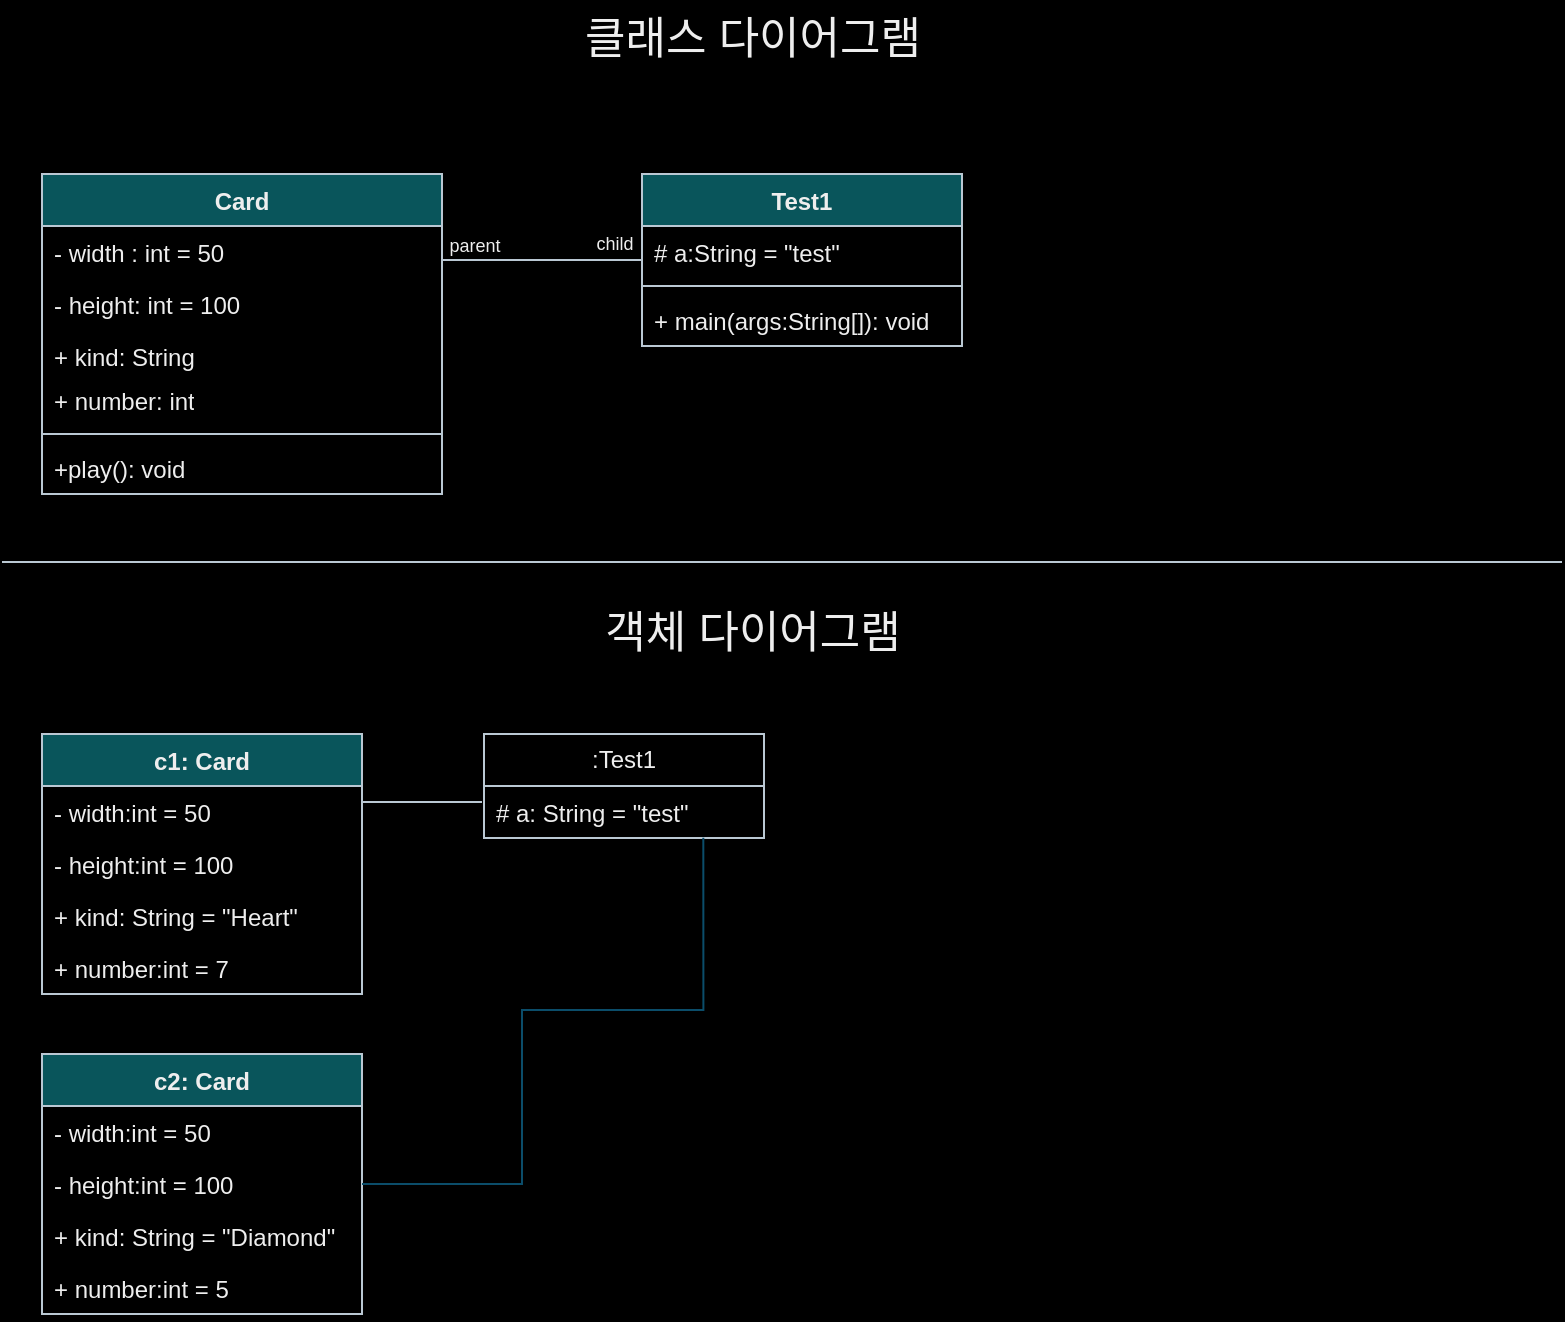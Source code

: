 <mxfile version="24.7.13">
  <diagram name="페이지-1" id="x1OhmPNYmOE4Xd_ta32v">
    <mxGraphModel dx="1235" dy="655" grid="0" gridSize="10" guides="1" tooltips="1" connect="1" arrows="1" fold="1" page="1" pageScale="1" pageWidth="827" pageHeight="1169" background="#000000" math="0" shadow="0">
      <root>
        <mxCell id="0" />
        <mxCell id="1" parent="0" />
        <mxCell id="sDIjMN1ahUBHQC2mKLVK-1" value="클래스 다이어그램" style="text;html=1;align=center;verticalAlign=middle;resizable=0;points=[];autosize=1;fillColor=none;fontSize=22;labelBackgroundColor=none;fontColor=#EEEEEE;" vertex="1" parent="1">
          <mxGeometry x="270" y="3" width="210" height="40" as="geometry" />
        </mxCell>
        <mxCell id="sDIjMN1ahUBHQC2mKLVK-2" value="Card" style="swimlane;fontStyle=1;align=center;verticalAlign=top;childLayout=stackLayout;horizontal=1;startSize=26;horizontalStack=0;resizeParent=1;resizeParentMax=0;resizeLast=0;collapsible=1;marginBottom=0;whiteSpace=wrap;html=1;labelBackgroundColor=none;fillColor=#09555B;strokeColor=#BAC8D3;fontColor=#EEEEEE;" vertex="1" parent="1">
          <mxGeometry x="20" y="90" width="200" height="160" as="geometry" />
        </mxCell>
        <mxCell id="sDIjMN1ahUBHQC2mKLVK-3" value="- width : int = 50" style="text;align=left;verticalAlign=top;spacingLeft=4;spacingRight=4;overflow=hidden;rotatable=0;points=[[0,0.5],[1,0.5]];portConstraint=eastwest;whiteSpace=wrap;html=1;labelBackgroundColor=none;fillColor=none;fontColor=#EEEEEE;" vertex="1" parent="sDIjMN1ahUBHQC2mKLVK-2">
          <mxGeometry y="26" width="200" height="26" as="geometry" />
        </mxCell>
        <mxCell id="sDIjMN1ahUBHQC2mKLVK-6" value="- height: int = 100" style="text;strokeColor=none;fillColor=none;align=left;verticalAlign=top;spacingLeft=4;spacingRight=4;overflow=hidden;rotatable=0;points=[[0,0.5],[1,0.5]];portConstraint=eastwest;whiteSpace=wrap;html=1;labelBackgroundColor=none;fontColor=#EEEEEE;" vertex="1" parent="sDIjMN1ahUBHQC2mKLVK-2">
          <mxGeometry y="52" width="200" height="26" as="geometry" />
        </mxCell>
        <mxCell id="sDIjMN1ahUBHQC2mKLVK-7" value="+ kind: String" style="text;strokeColor=none;fillColor=none;align=left;verticalAlign=top;spacingLeft=4;spacingRight=4;overflow=hidden;rotatable=0;points=[[0,0.5],[1,0.5]];portConstraint=eastwest;whiteSpace=wrap;html=1;labelBackgroundColor=none;fontColor=#EEEEEE;" vertex="1" parent="sDIjMN1ahUBHQC2mKLVK-2">
          <mxGeometry y="78" width="200" height="22" as="geometry" />
        </mxCell>
        <mxCell id="sDIjMN1ahUBHQC2mKLVK-9" value="+ number: int" style="text;strokeColor=none;fillColor=none;align=left;verticalAlign=top;spacingLeft=4;spacingRight=4;overflow=hidden;rotatable=0;points=[[0,0.5],[1,0.5]];portConstraint=eastwest;whiteSpace=wrap;html=1;labelBackgroundColor=none;fontColor=#EEEEEE;" vertex="1" parent="sDIjMN1ahUBHQC2mKLVK-2">
          <mxGeometry y="100" width="200" height="26" as="geometry" />
        </mxCell>
        <mxCell id="sDIjMN1ahUBHQC2mKLVK-4" value="" style="line;strokeWidth=1;fillColor=none;align=left;verticalAlign=middle;spacingTop=-1;spacingLeft=3;spacingRight=3;rotatable=0;labelPosition=right;points=[];portConstraint=eastwest;labelBackgroundColor=none;strokeColor=#BAC8D3;fontColor=#EEEEEE;" vertex="1" parent="sDIjMN1ahUBHQC2mKLVK-2">
          <mxGeometry y="126" width="200" height="8" as="geometry" />
        </mxCell>
        <mxCell id="sDIjMN1ahUBHQC2mKLVK-5" value="+play(): void" style="text;strokeColor=none;fillColor=none;align=left;verticalAlign=top;spacingLeft=4;spacingRight=4;overflow=hidden;rotatable=0;points=[[0,0.5],[1,0.5]];portConstraint=eastwest;whiteSpace=wrap;html=1;labelBackgroundColor=none;fontColor=#EEEEEE;" vertex="1" parent="sDIjMN1ahUBHQC2mKLVK-2">
          <mxGeometry y="134" width="200" height="26" as="geometry" />
        </mxCell>
        <mxCell id="sDIjMN1ahUBHQC2mKLVK-11" value="Test1" style="swimlane;fontStyle=1;align=center;verticalAlign=top;childLayout=stackLayout;horizontal=1;startSize=26;horizontalStack=0;resizeParent=1;resizeParentMax=0;resizeLast=0;collapsible=1;marginBottom=0;whiteSpace=wrap;html=1;labelBackgroundColor=none;fillColor=#09555B;strokeColor=#BAC8D3;fontColor=#EEEEEE;" vertex="1" parent="1">
          <mxGeometry x="320" y="90" width="160" height="86" as="geometry" />
        </mxCell>
        <mxCell id="sDIjMN1ahUBHQC2mKLVK-12" value="# a:String = &quot;test&quot;" style="text;strokeColor=none;fillColor=none;align=left;verticalAlign=top;spacingLeft=4;spacingRight=4;overflow=hidden;rotatable=0;points=[[0,0.5],[1,0.5]];portConstraint=eastwest;whiteSpace=wrap;html=1;labelBackgroundColor=none;fontColor=#EEEEEE;" vertex="1" parent="sDIjMN1ahUBHQC2mKLVK-11">
          <mxGeometry y="26" width="160" height="26" as="geometry" />
        </mxCell>
        <mxCell id="sDIjMN1ahUBHQC2mKLVK-13" value="" style="line;strokeWidth=1;fillColor=none;align=left;verticalAlign=middle;spacingTop=-1;spacingLeft=3;spacingRight=3;rotatable=0;labelPosition=right;points=[];portConstraint=eastwest;labelBackgroundColor=none;strokeColor=#BAC8D3;fontColor=#EEEEEE;" vertex="1" parent="sDIjMN1ahUBHQC2mKLVK-11">
          <mxGeometry y="52" width="160" height="8" as="geometry" />
        </mxCell>
        <mxCell id="sDIjMN1ahUBHQC2mKLVK-14" value="+ main(args:String[]): void" style="text;strokeColor=none;fillColor=none;align=left;verticalAlign=top;spacingLeft=4;spacingRight=4;overflow=hidden;rotatable=0;points=[[0,0.5],[1,0.5]];portConstraint=eastwest;whiteSpace=wrap;html=1;labelBackgroundColor=none;fontColor=#EEEEEE;" vertex="1" parent="sDIjMN1ahUBHQC2mKLVK-11">
          <mxGeometry y="60" width="160" height="26" as="geometry" />
        </mxCell>
        <mxCell id="sDIjMN1ahUBHQC2mKLVK-15" value="" style="line;strokeWidth=1;fillColor=none;align=left;verticalAlign=middle;spacingTop=-1;spacingLeft=3;spacingRight=3;rotatable=0;labelPosition=right;points=[];portConstraint=eastwest;labelBackgroundColor=none;strokeColor=#BAC8D3;fontColor=#EEEEEE;" vertex="1" parent="1">
          <mxGeometry x="220" y="129" width="100" height="8" as="geometry" />
        </mxCell>
        <mxCell id="sDIjMN1ahUBHQC2mKLVK-17" value="parent" style="text;html=1;align=center;verticalAlign=middle;resizable=0;points=[];autosize=1;strokeColor=none;fillColor=none;fontSize=9;labelBackgroundColor=none;fontColor=#EEEEEE;" vertex="1" parent="1">
          <mxGeometry x="211" y="116" width="50" height="20" as="geometry" />
        </mxCell>
        <mxCell id="sDIjMN1ahUBHQC2mKLVK-19" value="child" style="text;html=1;align=center;verticalAlign=middle;resizable=0;points=[];autosize=1;strokeColor=none;fillColor=none;fontSize=9;labelBackgroundColor=none;fontColor=#EEEEEE;" vertex="1" parent="1">
          <mxGeometry x="286" y="115" width="40" height="20" as="geometry" />
        </mxCell>
        <mxCell id="sDIjMN1ahUBHQC2mKLVK-20" value="" style="line;strokeWidth=1;fillColor=none;align=left;verticalAlign=middle;spacingTop=-1;spacingLeft=3;spacingRight=3;rotatable=0;labelPosition=right;points=[];portConstraint=eastwest;labelBackgroundColor=none;strokeColor=#BAC8D3;fontColor=#EEEEEE;" vertex="1" parent="1">
          <mxGeometry y="280" width="780" height="8" as="geometry" />
        </mxCell>
        <mxCell id="sDIjMN1ahUBHQC2mKLVK-21" value="객체 다이어그램" style="text;html=1;align=center;verticalAlign=middle;resizable=0;points=[];autosize=1;fillColor=none;fontSize=22;labelBackgroundColor=none;fontColor=#EEEEEE;" vertex="1" parent="1">
          <mxGeometry x="285" y="300" width="180" height="40" as="geometry" />
        </mxCell>
        <mxCell id="sDIjMN1ahUBHQC2mKLVK-22" value="c1: Card" style="swimlane;fontStyle=1;align=center;verticalAlign=top;childLayout=stackLayout;horizontal=1;startSize=26;horizontalStack=0;resizeParent=1;resizeParentMax=0;resizeLast=0;collapsible=1;marginBottom=0;whiteSpace=wrap;html=1;labelBackgroundColor=none;fillColor=#09555B;strokeColor=#BAC8D3;fontColor=#EEEEEE;" vertex="1" parent="1">
          <mxGeometry x="20" y="370" width="160" height="130" as="geometry" />
        </mxCell>
        <mxCell id="sDIjMN1ahUBHQC2mKLVK-23" value="- width:int = 50" style="text;strokeColor=none;fillColor=none;align=left;verticalAlign=top;spacingLeft=4;spacingRight=4;overflow=hidden;rotatable=0;points=[[0,0.5],[1,0.5]];portConstraint=eastwest;whiteSpace=wrap;html=1;labelBackgroundColor=none;fontColor=#EEEEEE;" vertex="1" parent="sDIjMN1ahUBHQC2mKLVK-22">
          <mxGeometry y="26" width="160" height="26" as="geometry" />
        </mxCell>
        <mxCell id="sDIjMN1ahUBHQC2mKLVK-26" value="- height:int = 100" style="text;strokeColor=none;fillColor=none;align=left;verticalAlign=top;spacingLeft=4;spacingRight=4;overflow=hidden;rotatable=0;points=[[0,0.5],[1,0.5]];portConstraint=eastwest;whiteSpace=wrap;html=1;labelBackgroundColor=none;fontColor=#EEEEEE;" vertex="1" parent="sDIjMN1ahUBHQC2mKLVK-22">
          <mxGeometry y="52" width="160" height="26" as="geometry" />
        </mxCell>
        <mxCell id="sDIjMN1ahUBHQC2mKLVK-27" value="+ kind: String = &quot;Heart&quot;" style="text;strokeColor=none;fillColor=none;align=left;verticalAlign=top;spacingLeft=4;spacingRight=4;overflow=hidden;rotatable=0;points=[[0,0.5],[1,0.5]];portConstraint=eastwest;whiteSpace=wrap;html=1;labelBackgroundColor=none;fontColor=#EEEEEE;" vertex="1" parent="sDIjMN1ahUBHQC2mKLVK-22">
          <mxGeometry y="78" width="160" height="26" as="geometry" />
        </mxCell>
        <mxCell id="sDIjMN1ahUBHQC2mKLVK-28" value="+ number:int = 7" style="text;strokeColor=none;fillColor=none;align=left;verticalAlign=top;spacingLeft=4;spacingRight=4;overflow=hidden;rotatable=0;points=[[0,0.5],[1,0.5]];portConstraint=eastwest;whiteSpace=wrap;html=1;labelBackgroundColor=none;fontColor=#EEEEEE;" vertex="1" parent="sDIjMN1ahUBHQC2mKLVK-22">
          <mxGeometry y="104" width="160" height="26" as="geometry" />
        </mxCell>
        <mxCell id="sDIjMN1ahUBHQC2mKLVK-29" value="c2: Card" style="swimlane;fontStyle=1;align=center;verticalAlign=top;childLayout=stackLayout;horizontal=1;startSize=26;horizontalStack=0;resizeParent=1;resizeParentMax=0;resizeLast=0;collapsible=1;marginBottom=0;whiteSpace=wrap;html=1;labelBackgroundColor=none;fillColor=#09555B;strokeColor=#BAC8D3;fontColor=#EEEEEE;" vertex="1" parent="1">
          <mxGeometry x="20" y="530" width="160" height="130" as="geometry" />
        </mxCell>
        <mxCell id="sDIjMN1ahUBHQC2mKLVK-30" value="- width:int = 50" style="text;strokeColor=none;fillColor=none;align=left;verticalAlign=top;spacingLeft=4;spacingRight=4;overflow=hidden;rotatable=0;points=[[0,0.5],[1,0.5]];portConstraint=eastwest;whiteSpace=wrap;html=1;labelBackgroundColor=none;fontColor=#EEEEEE;" vertex="1" parent="sDIjMN1ahUBHQC2mKLVK-29">
          <mxGeometry y="26" width="160" height="26" as="geometry" />
        </mxCell>
        <mxCell id="sDIjMN1ahUBHQC2mKLVK-31" value="- height:int = 100" style="text;strokeColor=none;fillColor=none;align=left;verticalAlign=top;spacingLeft=4;spacingRight=4;overflow=hidden;rotatable=0;points=[[0,0.5],[1,0.5]];portConstraint=eastwest;whiteSpace=wrap;html=1;labelBackgroundColor=none;fontColor=#EEEEEE;" vertex="1" parent="sDIjMN1ahUBHQC2mKLVK-29">
          <mxGeometry y="52" width="160" height="26" as="geometry" />
        </mxCell>
        <mxCell id="sDIjMN1ahUBHQC2mKLVK-32" value="+ kind: String = &quot;Diamond&quot;" style="text;strokeColor=none;fillColor=none;align=left;verticalAlign=top;spacingLeft=4;spacingRight=4;overflow=hidden;rotatable=0;points=[[0,0.5],[1,0.5]];portConstraint=eastwest;whiteSpace=wrap;html=1;labelBackgroundColor=none;fontColor=#EEEEEE;" vertex="1" parent="sDIjMN1ahUBHQC2mKLVK-29">
          <mxGeometry y="78" width="160" height="26" as="geometry" />
        </mxCell>
        <mxCell id="sDIjMN1ahUBHQC2mKLVK-33" value="+ number:int = 5" style="text;strokeColor=none;fillColor=none;align=left;verticalAlign=top;spacingLeft=4;spacingRight=4;overflow=hidden;rotatable=0;points=[[0,0.5],[1,0.5]];portConstraint=eastwest;whiteSpace=wrap;html=1;labelBackgroundColor=none;fontColor=#EEEEEE;" vertex="1" parent="sDIjMN1ahUBHQC2mKLVK-29">
          <mxGeometry y="104" width="160" height="26" as="geometry" />
        </mxCell>
        <mxCell id="sDIjMN1ahUBHQC2mKLVK-34" value=":Test1" style="swimlane;fontStyle=0;childLayout=stackLayout;horizontal=1;startSize=26;fillColor=none;horizontalStack=0;resizeParent=1;resizeParentMax=0;resizeLast=0;collapsible=1;marginBottom=0;whiteSpace=wrap;html=1;labelBackgroundColor=none;strokeColor=#BAC8D3;fontColor=#EEEEEE;" vertex="1" parent="1">
          <mxGeometry x="241" y="370" width="140" height="52" as="geometry" />
        </mxCell>
        <mxCell id="sDIjMN1ahUBHQC2mKLVK-39" value="# a: String = &quot;test&quot;" style="text;strokeColor=none;fillColor=none;align=left;verticalAlign=top;spacingLeft=4;spacingRight=4;overflow=hidden;rotatable=0;points=[[0,0.5],[1,0.5]];portConstraint=eastwest;whiteSpace=wrap;html=1;labelBackgroundColor=none;fontColor=#EEEEEE;" vertex="1" parent="sDIjMN1ahUBHQC2mKLVK-34">
          <mxGeometry y="26" width="140" height="26" as="geometry" />
        </mxCell>
        <mxCell id="sDIjMN1ahUBHQC2mKLVK-41" value="" style="line;strokeWidth=1;fillColor=none;align=left;verticalAlign=middle;spacingTop=-1;spacingLeft=3;spacingRight=3;rotatable=0;labelPosition=right;points=[];portConstraint=eastwest;labelBackgroundColor=none;strokeColor=#BAC8D3;fontColor=#EEEEEE;" vertex="1" parent="1">
          <mxGeometry x="180" y="400" width="60" height="8" as="geometry" />
        </mxCell>
        <mxCell id="sDIjMN1ahUBHQC2mKLVK-42" value="" style="endArrow=none;html=1;edgeStyle=orthogonalEdgeStyle;rounded=0;entryX=0.569;entryY=0.996;entryDx=0;entryDy=0;entryPerimeter=0;exitX=1;exitY=0.5;exitDx=0;exitDy=0;labelBackgroundColor=none;fontColor=default;strokeColor=#0B4D6A;" edge="1" parent="1" source="sDIjMN1ahUBHQC2mKLVK-31">
          <mxGeometry relative="1" as="geometry">
            <mxPoint x="210" y="594.71" as="sourcePoint" />
            <mxPoint x="350.66" y="421.896" as="targetPoint" />
            <Array as="points">
              <mxPoint x="260" y="595" />
              <mxPoint x="260" y="508" />
              <mxPoint x="351" y="508" />
            </Array>
          </mxGeometry>
        </mxCell>
      </root>
    </mxGraphModel>
  </diagram>
</mxfile>
